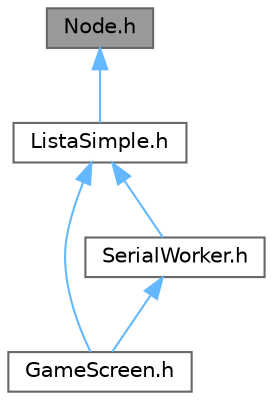 digraph "Node.h"
{
 // LATEX_PDF_SIZE
  bgcolor="transparent";
  edge [fontname=Helvetica,fontsize=10,labelfontname=Helvetica,labelfontsize=10];
  node [fontname=Helvetica,fontsize=10,shape=box,height=0.2,width=0.4];
  Node1 [label="Node.h",height=0.2,width=0.4,color="gray40", fillcolor="grey60", style="filled", fontcolor="black",tooltip="En esta header se crea la clase Node."];
  Node1 -> Node2 [dir="back",color="steelblue1",style="solid"];
  Node2 [label="ListaSimple.h",height=0.2,width=0.4,color="grey40", fillcolor="white", style="filled",URL="$ListaSimple_8h_source.html",tooltip=" "];
  Node2 -> Node3 [dir="back",color="steelblue1",style="solid"];
  Node3 [label="GameScreen.h",height=0.2,width=0.4,color="grey40", fillcolor="white", style="filled",URL="$GameScreen_8h_source.html",tooltip=" "];
  Node2 -> Node4 [dir="back",color="steelblue1",style="solid"];
  Node4 [label="SerialWorker.h",height=0.2,width=0.4,color="grey40", fillcolor="white", style="filled",URL="$SerialWorker_8h_source.html",tooltip=" "];
  Node4 -> Node3 [dir="back",color="steelblue1",style="solid"];
}
